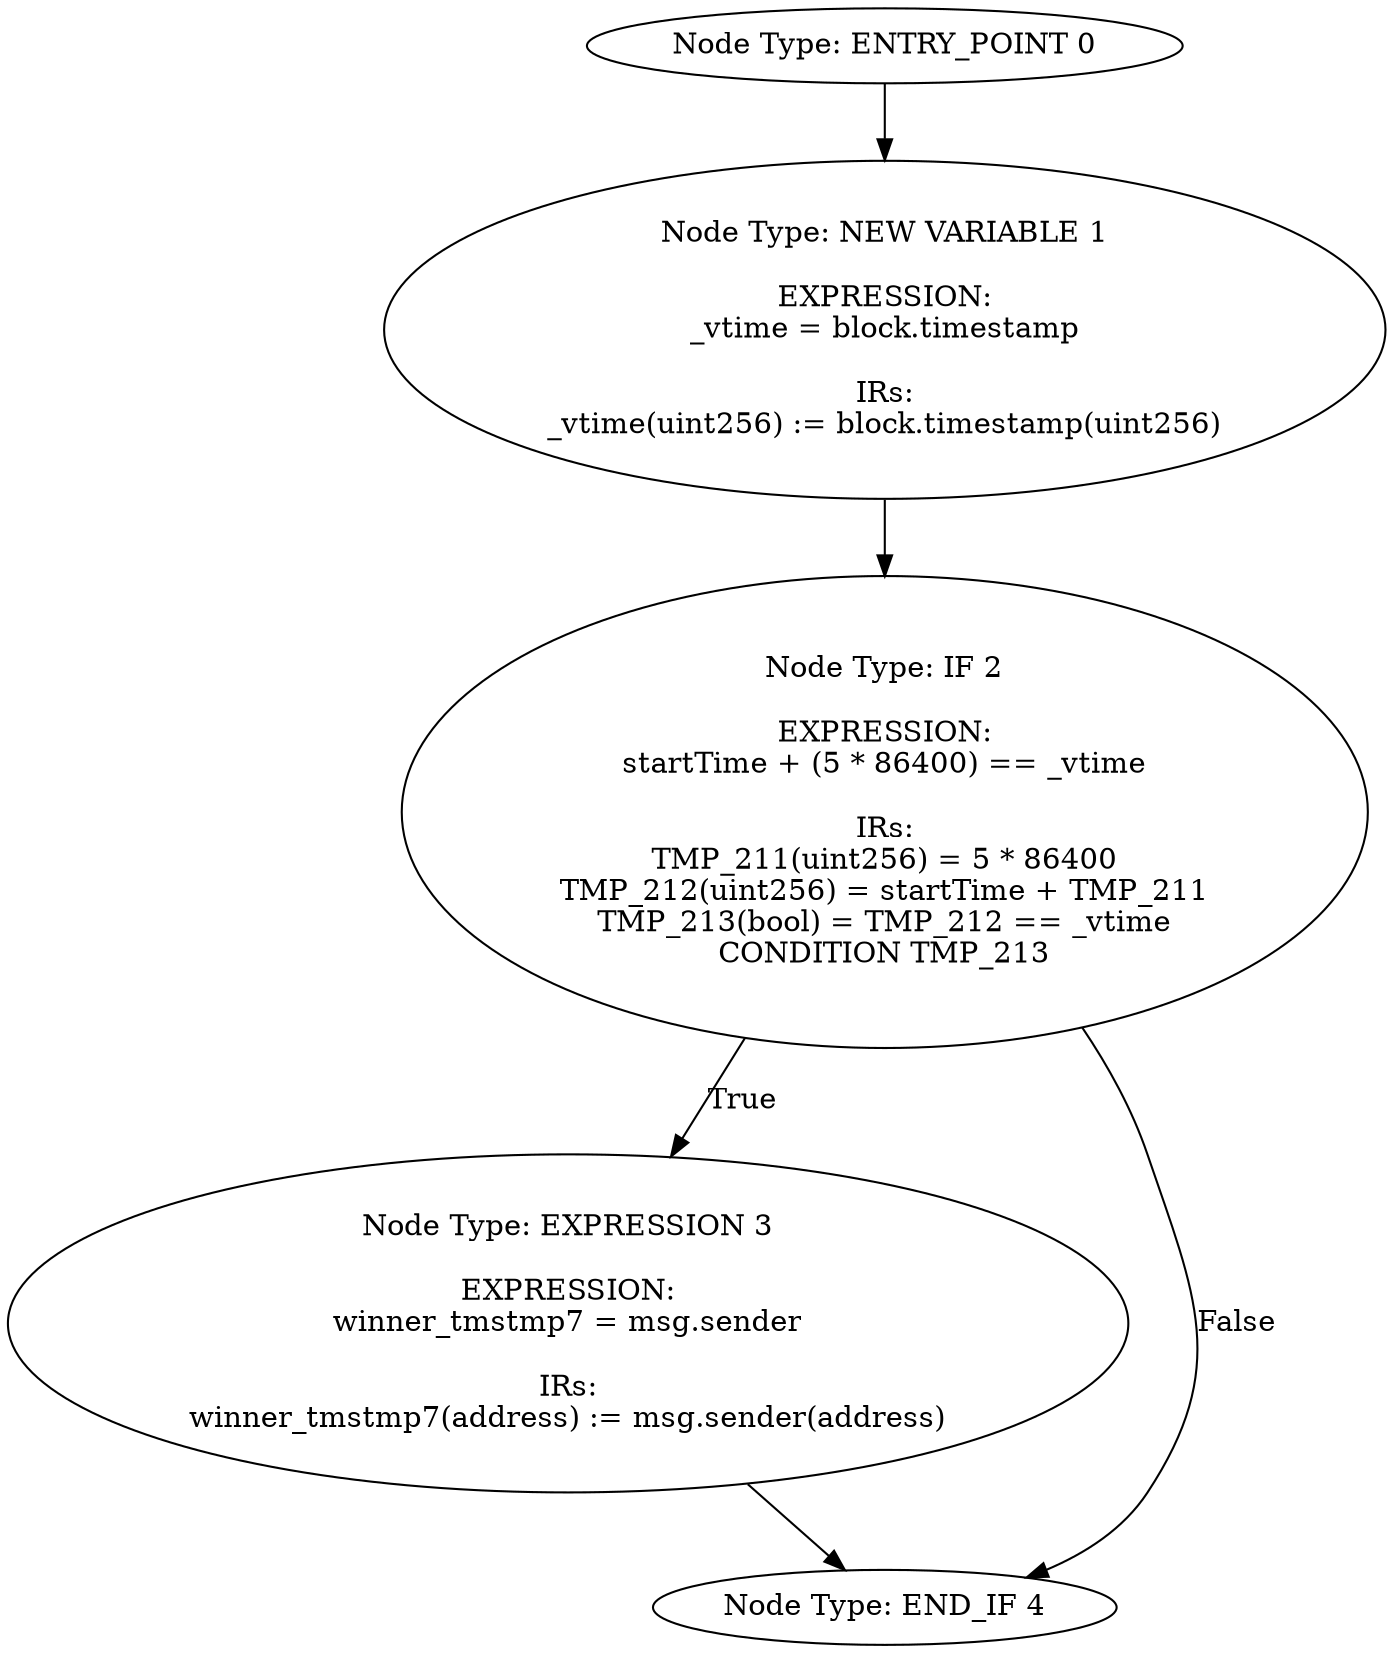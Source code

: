 digraph{
0[label="Node Type: ENTRY_POINT 0
"];
0->1;
1[label="Node Type: NEW VARIABLE 1

EXPRESSION:
_vtime = block.timestamp

IRs:
_vtime(uint256) := block.timestamp(uint256)"];
1->2;
2[label="Node Type: IF 2

EXPRESSION:
startTime + (5 * 86400) == _vtime

IRs:
TMP_211(uint256) = 5 * 86400
TMP_212(uint256) = startTime + TMP_211
TMP_213(bool) = TMP_212 == _vtime
CONDITION TMP_213"];
2->3[label="True"];
2->4[label="False"];
3[label="Node Type: EXPRESSION 3

EXPRESSION:
winner_tmstmp7 = msg.sender

IRs:
winner_tmstmp7(address) := msg.sender(address)"];
3->4;
4[label="Node Type: END_IF 4
"];
}
